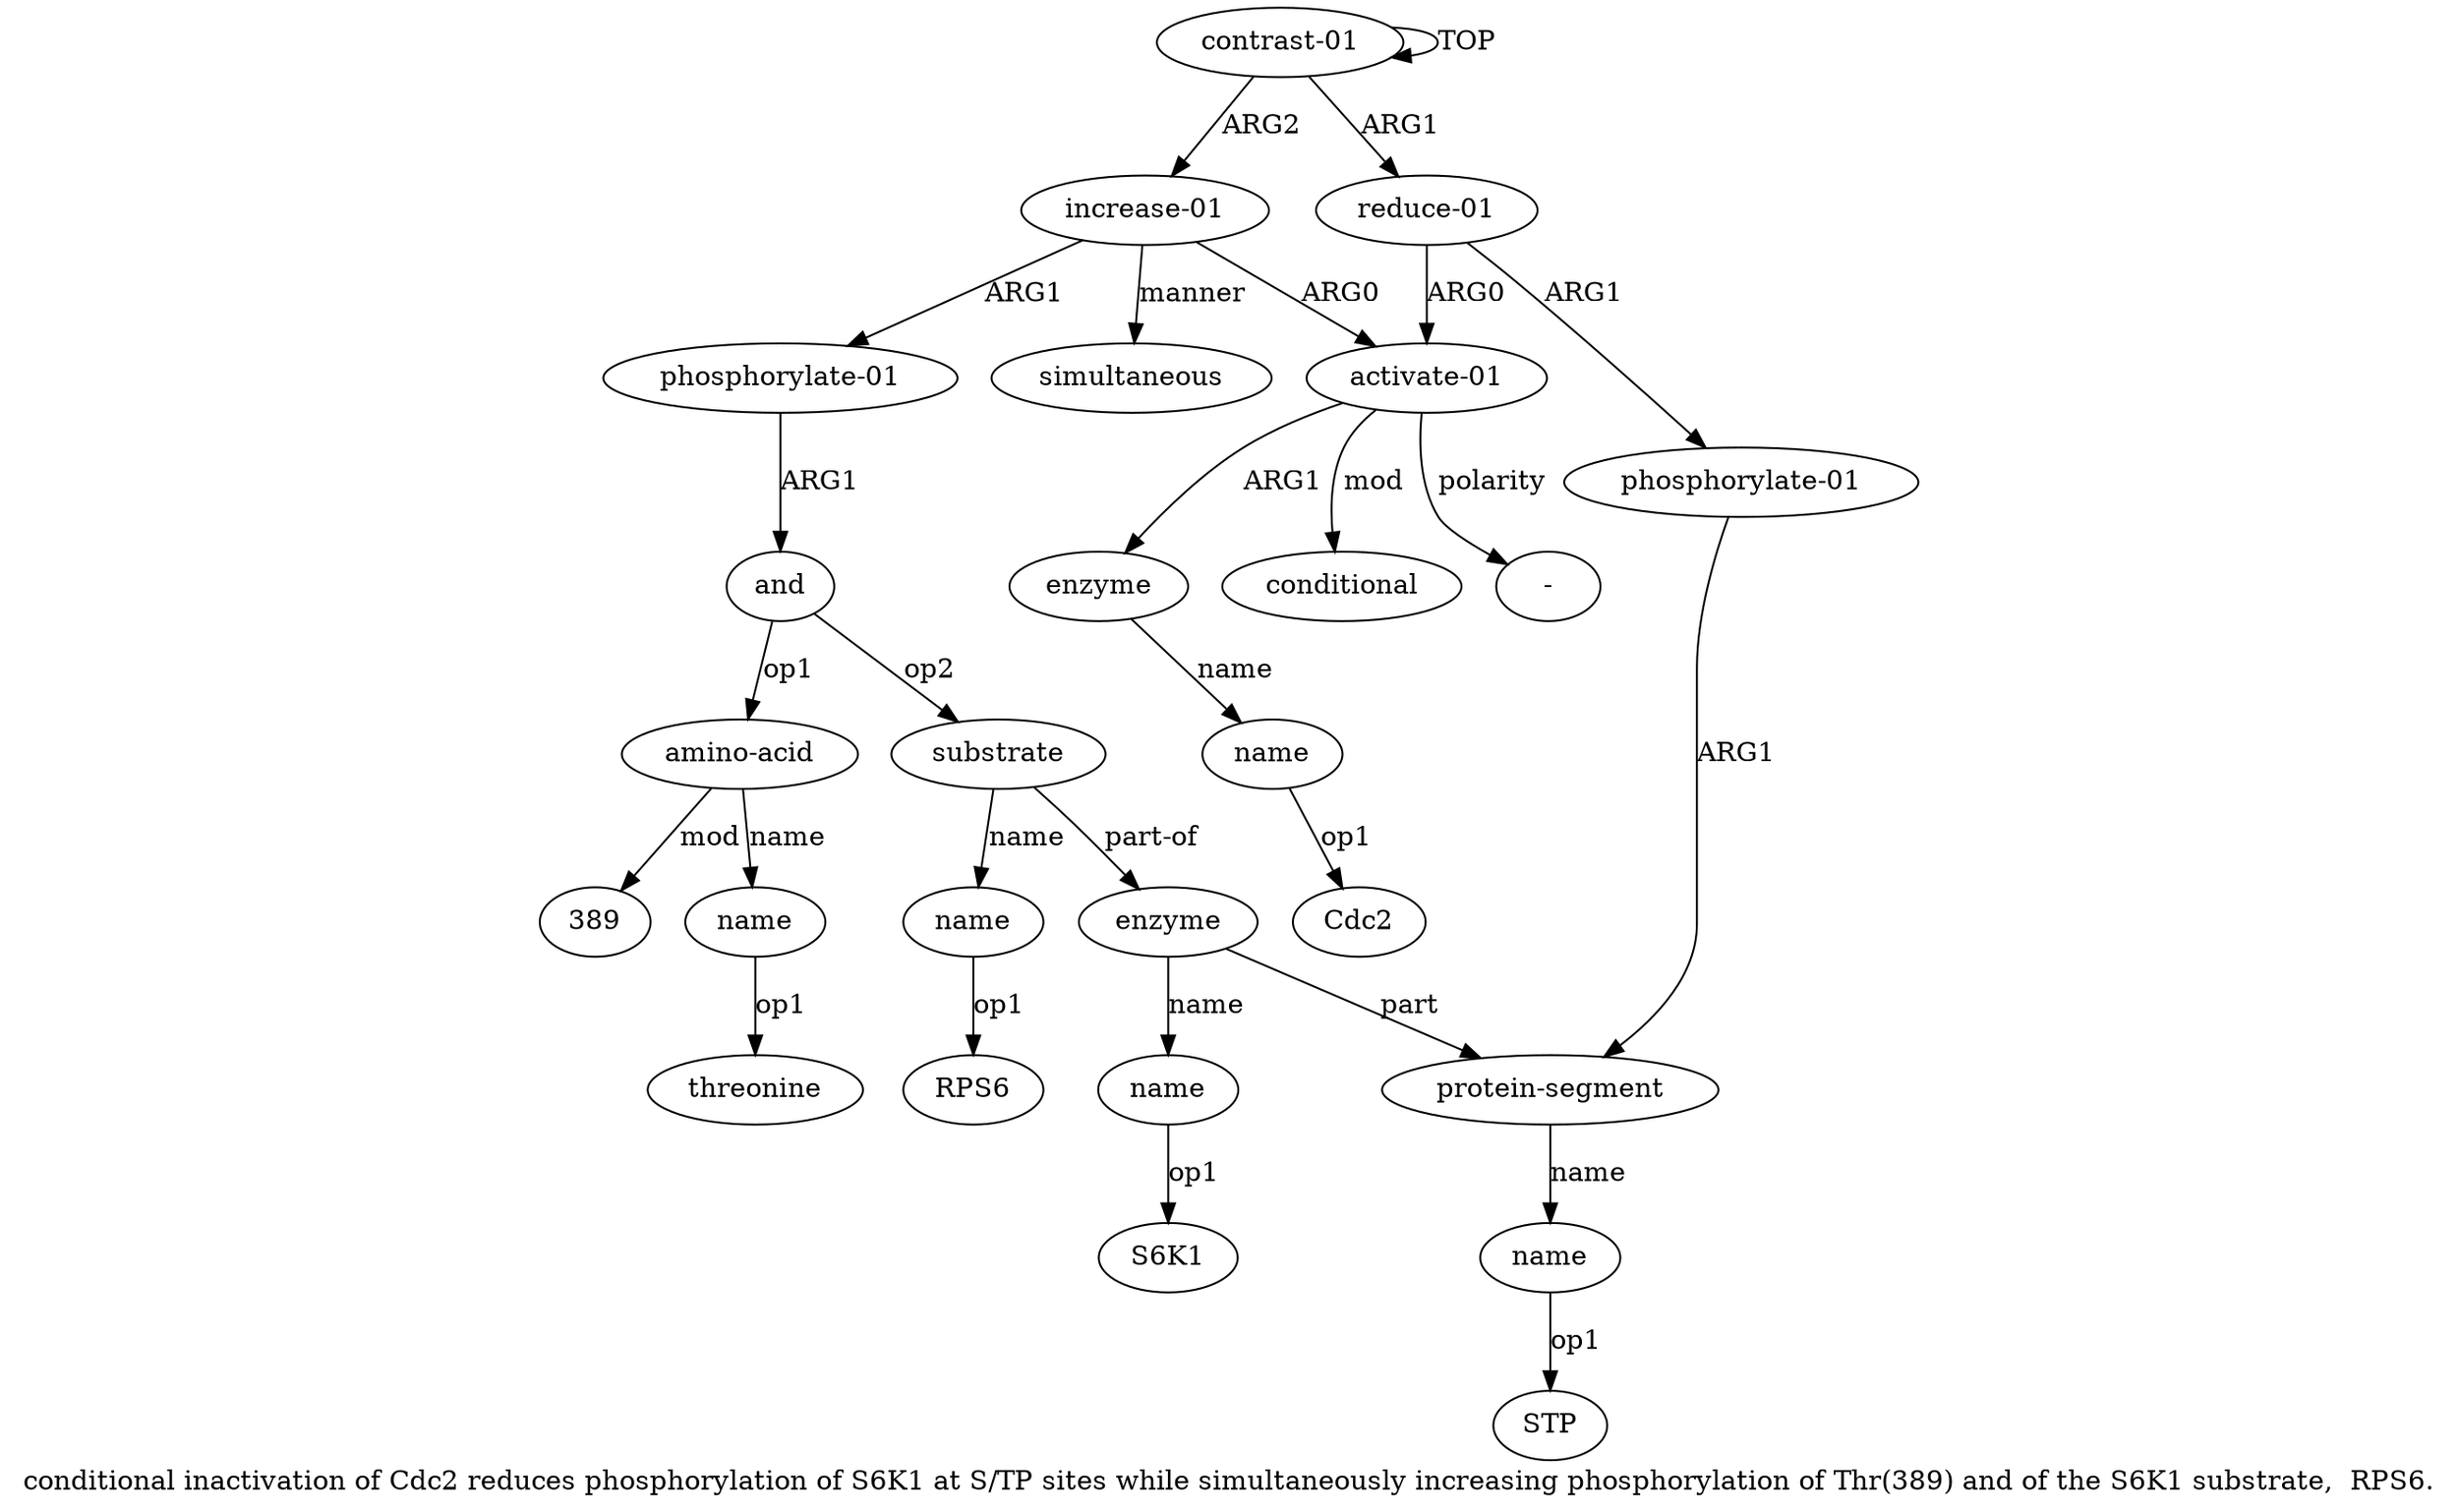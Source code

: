 digraph  {
	graph [label="conditional inactivation of Cdc2 reduces phosphorylation of S6K1 at S/TP sites while simultaneously increasing phosphorylation of \
Thr(389) and of the S6K1 substrate,  RPS6."];
	node [label="\N"];
	"a14 389"	 [color=black,
		gold_ind=-1,
		gold_label=389,
		label=389,
		test_ind=-1,
		test_label=389];
	"a10 S6K1"	 [color=black,
		gold_ind=-1,
		gold_label=S6K1,
		label=S6K1,
		test_ind=-1,
		test_label=S6K1];
	"a15 threonine"	 [color=black,
		gold_ind=-1,
		gold_label=threonine,
		label=threonine,
		test_ind=-1,
		test_label=threonine];
	"a17 RPS6"	 [color=black,
		gold_ind=-1,
		gold_label=RPS6,
		label=RPS6,
		test_ind=-1,
		test_label=RPS6];
	"a4 Cdc2"	 [color=black,
		gold_ind=-1,
		gold_label=Cdc2,
		label=Cdc2,
		test_ind=-1,
		test_label=Cdc2];
	a15	 [color=black,
		gold_ind=15,
		gold_label=name,
		label=name,
		test_ind=15,
		test_label=name];
	a15 -> "a15 threonine" [key=0,
	color=black,
	gold_label=op1,
	label=op1,
	test_label=op1];
a14 [color=black,
	gold_ind=14,
	gold_label="amino-acid",
	label="amino-acid",
	test_ind=14,
	test_label="amino-acid"];
a14 -> "a14 389" [key=0,
color=black,
gold_label=mod,
label=mod,
test_label=mod];
a14 -> a15 [key=0,
color=black,
gold_label=name,
label=name,
test_label=name];
a17 [color=black,
gold_ind=17,
gold_label=name,
label=name,
test_ind=17,
test_label=name];
a17 -> "a17 RPS6" [key=0,
color=black,
gold_label=op1,
label=op1,
test_label=op1];
a16 [color=black,
gold_ind=16,
gold_label=substrate,
label=substrate,
test_ind=16,
test_label=substrate];
a16 -> a17 [key=0,
color=black,
gold_label=name,
label=name,
test_label=name];
a9 [color=black,
gold_ind=9,
gold_label=enzyme,
label=enzyme,
test_ind=9,
test_label=enzyme];
a16 -> a9 [key=0,
color=black,
gold_label="part-of",
label="part-of",
test_label="part-of"];
a11 [color=black,
gold_ind=11,
gold_label="increase-01",
label="increase-01",
test_ind=11,
test_label="increase-01"];
a12 [color=black,
gold_ind=12,
gold_label="phosphorylate-01",
label="phosphorylate-01",
test_ind=12,
test_label="phosphorylate-01"];
a11 -> a12 [key=0,
color=black,
gold_label=ARG1,
label=ARG1,
test_label=ARG1];
a18 [color=black,
gold_ind=18,
gold_label=simultaneous,
label=simultaneous,
test_ind=18,
test_label=simultaneous];
a11 -> a18 [key=0,
color=black,
gold_label=manner,
label=manner,
test_label=manner];
a2 [color=black,
gold_ind=2,
gold_label="activate-01",
label="activate-01",
test_ind=2,
test_label="activate-01"];
a11 -> a2 [key=0,
color=black,
gold_label=ARG0,
label=ARG0,
test_label=ARG0];
a10 [color=black,
gold_ind=10,
gold_label=name,
label=name,
test_ind=10,
test_label=name];
a10 -> "a10 S6K1" [key=0,
color=black,
gold_label=op1,
label=op1,
test_label=op1];
a13 [color=black,
gold_ind=13,
gold_label=and,
label=and,
test_ind=13,
test_label=and];
a13 -> a14 [key=0,
color=black,
gold_label=op1,
label=op1,
test_label=op1];
a13 -> a16 [key=0,
color=black,
gold_label=op2,
label=op2,
test_label=op2];
a12 -> a13 [key=0,
color=black,
gold_label=ARG1,
label=ARG1,
test_label=ARG1];
a1 [color=black,
gold_ind=1,
gold_label="reduce-01",
label="reduce-01",
test_ind=1,
test_label="reduce-01"];
a1 -> a2 [key=0,
color=black,
gold_label=ARG0,
label=ARG0,
test_label=ARG0];
a6 [color=black,
gold_ind=6,
gold_label="phosphorylate-01",
label="phosphorylate-01",
test_ind=6,
test_label="phosphorylate-01"];
a1 -> a6 [key=0,
color=black,
gold_label=ARG1,
label=ARG1,
test_label=ARG1];
a0 [color=black,
gold_ind=0,
gold_label="contrast-01",
label="contrast-01",
test_ind=0,
test_label="contrast-01"];
a0 -> a11 [key=0,
color=black,
gold_label=ARG2,
label=ARG2,
test_label=ARG2];
a0 -> a1 [key=0,
color=black,
gold_label=ARG1,
label=ARG1,
test_label=ARG1];
a0 -> a0 [key=0,
color=black,
gold_label=TOP,
label=TOP,
test_label=TOP];
a3 [color=black,
gold_ind=3,
gold_label=enzyme,
label=enzyme,
test_ind=3,
test_label=enzyme];
a4 [color=black,
gold_ind=4,
gold_label=name,
label=name,
test_ind=4,
test_label=name];
a3 -> a4 [key=0,
color=black,
gold_label=name,
label=name,
test_label=name];
a2 -> a3 [key=0,
color=black,
gold_label=ARG1,
label=ARG1,
test_label=ARG1];
a5 [color=black,
gold_ind=5,
gold_label=conditional,
label=conditional,
test_ind=5,
test_label=conditional];
a2 -> a5 [key=0,
color=black,
gold_label=mod,
label=mod,
test_label=mod];
"a2 -" [color=black,
gold_ind=-1,
gold_label="-",
label="-",
test_ind=-1,
test_label="-"];
a2 -> "a2 -" [key=0,
color=black,
gold_label=polarity,
label=polarity,
test_label=polarity];
a4 -> "a4 Cdc2" [key=0,
color=black,
gold_label=op1,
label=op1,
test_label=op1];
a7 [color=black,
gold_ind=7,
gold_label="protein-segment",
label="protein-segment",
test_ind=7,
test_label="protein-segment"];
a8 [color=black,
gold_ind=8,
gold_label=name,
label=name,
test_ind=8,
test_label=name];
a7 -> a8 [key=0,
color=black,
gold_label=name,
label=name,
test_label=name];
a6 -> a7 [key=0,
color=black,
gold_label=ARG1,
label=ARG1,
test_label=ARG1];
a9 -> a10 [key=0,
color=black,
gold_label=name,
label=name,
test_label=name];
a9 -> a7 [key=0,
color=black,
gold_label=part,
label=part,
test_label=part];
"a8 STP" [color=black,
gold_ind=-1,
gold_label=STP,
label=STP,
test_ind=-1,
test_label=STP];
a8 -> "a8 STP" [key=0,
color=black,
gold_label=op1,
label=op1,
test_label=op1];
}
